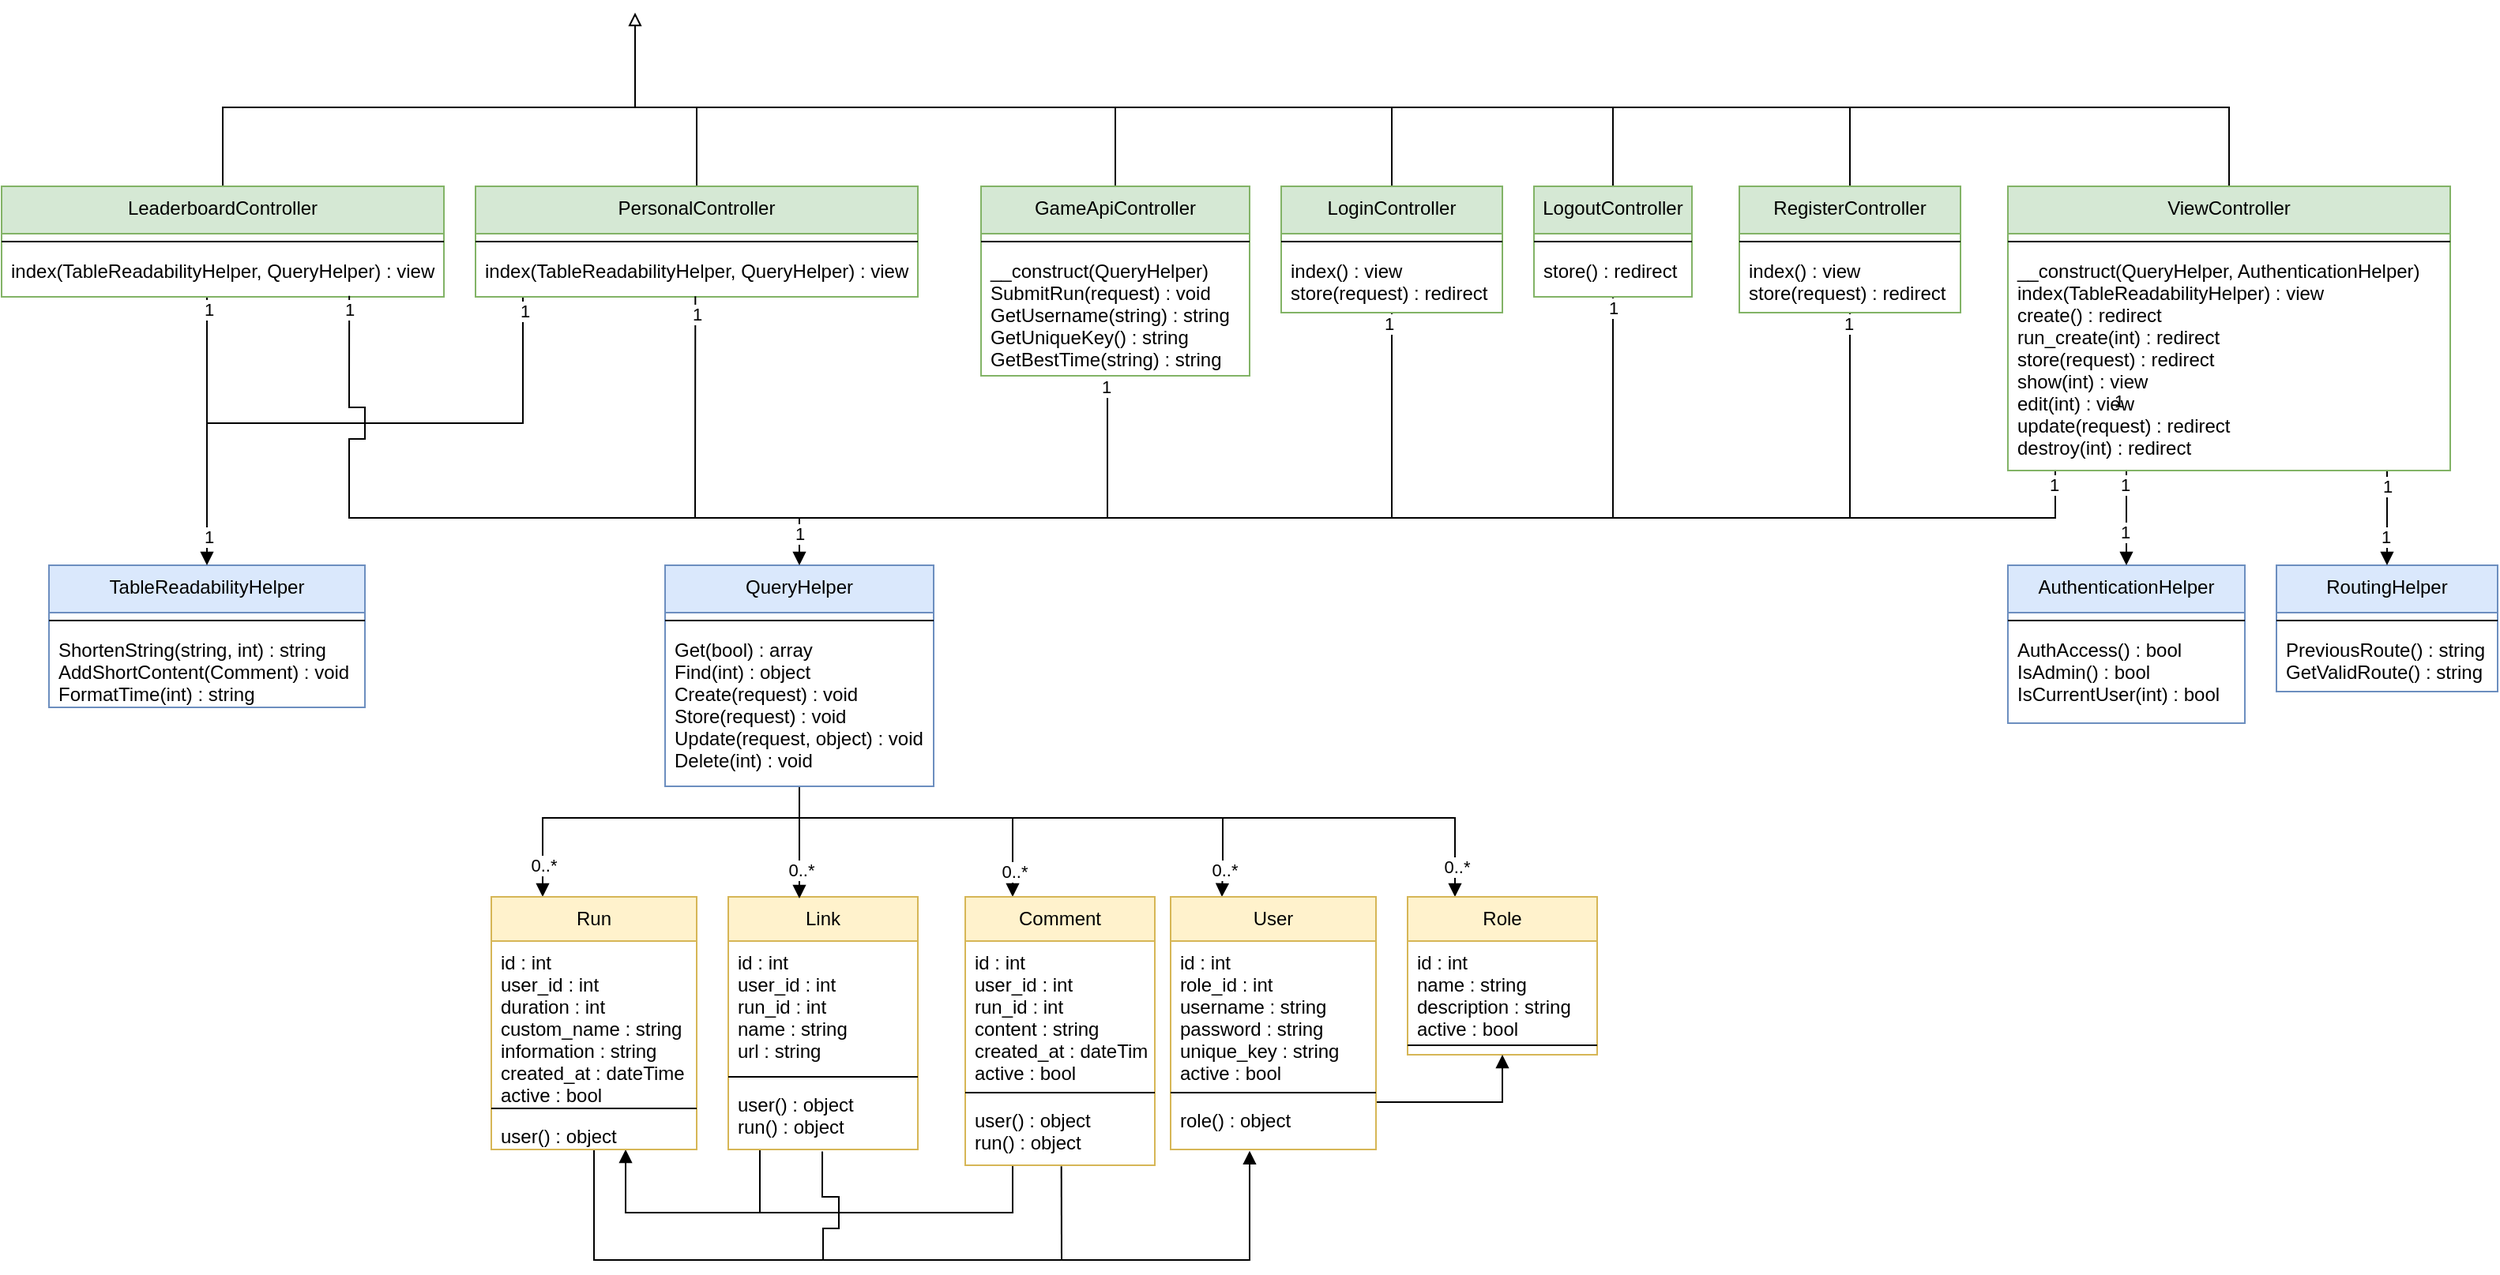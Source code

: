 <mxfile version="14.7.3" type="device"><diagram id="C5RBs43oDa-KdzZeNtuy" name="Page-1"><mxGraphModel dx="358" dy="-534" grid="1" gridSize="10" guides="1" tooltips="1" connect="1" arrows="1" fold="1" page="1" pageScale="1" pageWidth="827" pageHeight="1169" math="0" shadow="0"><root><mxCell id="WIyWlLk6GJQsqaUBKTNV-0"/><mxCell id="WIyWlLk6GJQsqaUBKTNV-1" parent="WIyWlLk6GJQsqaUBKTNV-0"/><mxCell id="LEDndEWcVTwuzJHHgUc7-49" style="edgeStyle=orthogonalEdgeStyle;rounded=0;orthogonalLoop=1;jettySize=auto;html=1;endArrow=block;endFill=0;exitX=0.5;exitY=0;exitDx=0;exitDy=0;" parent="WIyWlLk6GJQsqaUBKTNV-1" source="LEDndEWcVTwuzJHHgUc7-0" edge="1"><mxGeometry relative="1" as="geometry"><mxPoint x="1241" y="2060" as="targetPoint"/><Array as="points"><mxPoint x="980" y="2120"/><mxPoint x="1241" y="2120"/></Array></mxGeometry></mxCell><mxCell id="LEDndEWcVTwuzJHHgUc7-67" style="edgeStyle=orthogonalEdgeStyle;rounded=0;orthogonalLoop=1;jettySize=auto;html=1;endArrow=none;endFill=0;" parent="WIyWlLk6GJQsqaUBKTNV-1" source="LEDndEWcVTwuzJHHgUc7-0" edge="1"><mxGeometry relative="1" as="geometry"><mxPoint x="970" y="2320" as="targetPoint"/><Array as="points"><mxPoint x="970" y="2260"/><mxPoint x="970" y="2260"/></Array></mxGeometry></mxCell><mxCell id="LEDndEWcVTwuzJHHgUc7-69" value="1" style="edgeLabel;html=1;align=center;verticalAlign=middle;resizable=0;points=[];" parent="LEDndEWcVTwuzJHHgUc7-67" vertex="1" connectable="0"><mxGeometry x="-0.808" y="1" relative="1" as="geometry"><mxPoint as="offset"/></mxGeometry></mxCell><mxCell id="LEDndEWcVTwuzJHHgUc7-0" value="LeaderboardController" style="swimlane;fontStyle=0;align=center;verticalAlign=top;childLayout=stackLayout;horizontal=1;startSize=30;horizontalStack=0;resizeParent=1;resizeLast=0;collapsible=1;marginBottom=0;rounded=0;shadow=0;strokeWidth=1;fillColor=#d5e8d4;strokeColor=#82b366;" parent="WIyWlLk6GJQsqaUBKTNV-1" vertex="1"><mxGeometry x="840" y="2170" width="280" height="70" as="geometry"><mxRectangle x="550" y="140" width="160" height="26" as="alternateBounds"/></mxGeometry></mxCell><mxCell id="LEDndEWcVTwuzJHHgUc7-2" value="" style="line;html=1;strokeWidth=1;align=left;verticalAlign=middle;spacingTop=-1;spacingLeft=3;spacingRight=3;rotatable=0;labelPosition=right;points=[];portConstraint=eastwest;" parent="LEDndEWcVTwuzJHHgUc7-0" vertex="1"><mxGeometry y="30" width="280" height="10" as="geometry"/></mxCell><mxCell id="LEDndEWcVTwuzJHHgUc7-3" value="index(TableReadabilityHelper, QueryHelper) : view&#10;" style="text;align=left;verticalAlign=top;spacingLeft=4;spacingRight=4;overflow=hidden;rotatable=0;points=[[0,0.5],[1,0.5]];portConstraint=eastwest;" parent="LEDndEWcVTwuzJHHgUc7-0" vertex="1"><mxGeometry y="40" width="280" height="30" as="geometry"/></mxCell><mxCell id="LEDndEWcVTwuzJHHgUc7-11" value="TableReadabilityHelper" style="swimlane;fontStyle=0;align=center;verticalAlign=top;childLayout=stackLayout;horizontal=1;startSize=30;horizontalStack=0;resizeParent=1;resizeLast=0;collapsible=1;marginBottom=0;rounded=0;shadow=0;strokeWidth=1;fillColor=#dae8fc;strokeColor=#6c8ebf;" parent="WIyWlLk6GJQsqaUBKTNV-1" vertex="1"><mxGeometry x="870" y="2410" width="200" height="90" as="geometry"><mxRectangle x="550" y="140" width="160" height="26" as="alternateBounds"/></mxGeometry></mxCell><mxCell id="LEDndEWcVTwuzJHHgUc7-13" value="" style="line;html=1;strokeWidth=1;align=left;verticalAlign=middle;spacingTop=-1;spacingLeft=3;spacingRight=3;rotatable=0;labelPosition=right;points=[];portConstraint=eastwest;" parent="LEDndEWcVTwuzJHHgUc7-11" vertex="1"><mxGeometry y="30" width="200" height="10" as="geometry"/></mxCell><mxCell id="LEDndEWcVTwuzJHHgUc7-14" value="ShortenString(string, int) : string&#10;AddShortContent(Comment) : void&#10;FormatTime(int) : string" style="text;align=left;verticalAlign=top;spacingLeft=4;spacingRight=4;overflow=hidden;rotatable=0;points=[[0,0.5],[1,0.5]];portConstraint=eastwest;" parent="LEDndEWcVTwuzJHHgUc7-11" vertex="1"><mxGeometry y="40" width="200" height="50" as="geometry"/></mxCell><mxCell id="LEDndEWcVTwuzJHHgUc7-15" value="RoutingHelper" style="swimlane;fontStyle=0;align=center;verticalAlign=top;childLayout=stackLayout;horizontal=1;startSize=30;horizontalStack=0;resizeParent=1;resizeLast=0;collapsible=1;marginBottom=0;rounded=0;shadow=0;strokeWidth=1;fillColor=#dae8fc;strokeColor=#6c8ebf;" parent="WIyWlLk6GJQsqaUBKTNV-1" vertex="1"><mxGeometry x="2280" y="2410" width="140" height="80" as="geometry"><mxRectangle x="550" y="140" width="160" height="26" as="alternateBounds"/></mxGeometry></mxCell><mxCell id="LEDndEWcVTwuzJHHgUc7-16" value="" style="line;html=1;strokeWidth=1;align=left;verticalAlign=middle;spacingTop=-1;spacingLeft=3;spacingRight=3;rotatable=0;labelPosition=right;points=[];portConstraint=eastwest;" parent="LEDndEWcVTwuzJHHgUc7-15" vertex="1"><mxGeometry y="30" width="140" height="10" as="geometry"/></mxCell><mxCell id="LEDndEWcVTwuzJHHgUc7-17" value="PreviousRoute() : string&#10;GetValidRoute() : string" style="text;align=left;verticalAlign=top;spacingLeft=4;spacingRight=4;overflow=hidden;rotatable=0;points=[[0,0.5],[1,0.5]];portConstraint=eastwest;" parent="LEDndEWcVTwuzJHHgUc7-15" vertex="1"><mxGeometry y="40" width="140" height="40" as="geometry"/></mxCell><mxCell id="LEDndEWcVTwuzJHHgUc7-121" style="edgeStyle=orthogonalEdgeStyle;rounded=0;orthogonalLoop=1;jettySize=auto;html=1;entryX=0.25;entryY=0;entryDx=0;entryDy=0;startArrow=none;startFill=0;endArrow=block;endFill=1;" parent="WIyWlLk6GJQsqaUBKTNV-1" source="LEDndEWcVTwuzJHHgUc7-19" target="LEDndEWcVTwuzJHHgUc7-101" edge="1"><mxGeometry relative="1" as="geometry"><Array as="points"><mxPoint x="1345" y="2570"/><mxPoint x="1182" y="2570"/></Array></mxGeometry></mxCell><mxCell id="LEDndEWcVTwuzJHHgUc7-129" value="0..*" style="edgeLabel;html=1;align=center;verticalAlign=middle;resizable=0;points=[];" parent="LEDndEWcVTwuzJHHgUc7-121" vertex="1" connectable="0"><mxGeometry x="0.881" relative="1" as="geometry"><mxPoint y="-6" as="offset"/></mxGeometry></mxCell><mxCell id="LEDndEWcVTwuzJHHgUc7-124" style="edgeStyle=orthogonalEdgeStyle;rounded=0;orthogonalLoop=1;jettySize=auto;html=1;startArrow=none;startFill=0;endArrow=block;endFill=1;entryX=0.25;entryY=0;entryDx=0;entryDy=0;" parent="WIyWlLk6GJQsqaUBKTNV-1" source="LEDndEWcVTwuzJHHgUc7-19" target="LEDndEWcVTwuzJHHgUc7-87" edge="1"><mxGeometry relative="1" as="geometry"><mxPoint x="1470" y="2600" as="targetPoint"/><Array as="points"><mxPoint x="1345" y="2570"/><mxPoint x="1480" y="2570"/></Array></mxGeometry></mxCell><mxCell id="LEDndEWcVTwuzJHHgUc7-131" value="0..*" style="edgeLabel;html=1;align=center;verticalAlign=middle;resizable=0;points=[];" parent="LEDndEWcVTwuzJHHgUc7-124" vertex="1" connectable="0"><mxGeometry x="0.845" y="1" relative="1" as="geometry"><mxPoint as="offset"/></mxGeometry></mxCell><mxCell id="LEDndEWcVTwuzJHHgUc7-125" style="edgeStyle=orthogonalEdgeStyle;rounded=0;orthogonalLoop=1;jettySize=auto;html=1;startArrow=none;startFill=0;endArrow=block;endFill=1;entryX=0.25;entryY=0;entryDx=0;entryDy=0;" parent="WIyWlLk6GJQsqaUBKTNV-1" source="LEDndEWcVTwuzJHHgUc7-19" target="LEDndEWcVTwuzJHHgUc7-105" edge="1"><mxGeometry relative="1" as="geometry"><mxPoint x="1610" y="2610" as="targetPoint"/><Array as="points"><mxPoint x="1345" y="2570"/><mxPoint x="1613" y="2570"/><mxPoint x="1613" y="2600"/></Array></mxGeometry></mxCell><mxCell id="LEDndEWcVTwuzJHHgUc7-132" value="0..*" style="edgeLabel;html=1;align=center;verticalAlign=middle;resizable=0;points=[];" parent="LEDndEWcVTwuzJHHgUc7-125" vertex="1" connectable="0"><mxGeometry x="0.896" y="1" relative="1" as="geometry"><mxPoint as="offset"/></mxGeometry></mxCell><mxCell id="LEDndEWcVTwuzJHHgUc7-126" style="edgeStyle=orthogonalEdgeStyle;rounded=0;orthogonalLoop=1;jettySize=auto;html=1;entryX=0.25;entryY=0;entryDx=0;entryDy=0;startArrow=none;startFill=0;endArrow=block;endFill=1;" parent="WIyWlLk6GJQsqaUBKTNV-1" target="LEDndEWcVTwuzJHHgUc7-97" edge="1"><mxGeometry relative="1" as="geometry"><mxPoint x="1610" y="2570" as="sourcePoint"/><Array as="points"><mxPoint x="1760" y="2570"/></Array></mxGeometry></mxCell><mxCell id="LEDndEWcVTwuzJHHgUc7-133" value="0..*" style="edgeLabel;html=1;align=center;verticalAlign=middle;resizable=0;points=[];" parent="LEDndEWcVTwuzJHHgUc7-126" vertex="1" connectable="0"><mxGeometry x="0.935" y="1" relative="1" as="geometry"><mxPoint y="-13" as="offset"/></mxGeometry></mxCell><mxCell id="LEDndEWcVTwuzJHHgUc7-19" value="QueryHelper" style="swimlane;fontStyle=0;align=center;verticalAlign=top;childLayout=stackLayout;horizontal=1;startSize=30;horizontalStack=0;resizeParent=1;resizeLast=0;collapsible=1;marginBottom=0;rounded=0;shadow=0;strokeWidth=1;fillColor=#dae8fc;strokeColor=#6c8ebf;" parent="WIyWlLk6GJQsqaUBKTNV-1" vertex="1"><mxGeometry x="1260" y="2410" width="170" height="140" as="geometry"><mxRectangle x="550" y="140" width="160" height="26" as="alternateBounds"/></mxGeometry></mxCell><mxCell id="LEDndEWcVTwuzJHHgUc7-20" value="" style="line;html=1;strokeWidth=1;align=left;verticalAlign=middle;spacingTop=-1;spacingLeft=3;spacingRight=3;rotatable=0;labelPosition=right;points=[];portConstraint=eastwest;" parent="LEDndEWcVTwuzJHHgUc7-19" vertex="1"><mxGeometry y="30" width="170" height="10" as="geometry"/></mxCell><mxCell id="LEDndEWcVTwuzJHHgUc7-21" value="Get(bool) : array&#10;Find(int) : object&#10;Create(request) : void&#10;Store(request) : void&#10;Update(request, object) : void&#10;Delete(int) : void" style="text;align=left;verticalAlign=top;spacingLeft=4;spacingRight=4;overflow=hidden;rotatable=0;points=[[0,0.5],[1,0.5]];portConstraint=eastwest;" parent="LEDndEWcVTwuzJHHgUc7-19" vertex="1"><mxGeometry y="40" width="170" height="100" as="geometry"/></mxCell><mxCell id="LEDndEWcVTwuzJHHgUc7-22" value="AuthenticationHelper" style="swimlane;fontStyle=0;align=center;verticalAlign=top;childLayout=stackLayout;horizontal=1;startSize=30;horizontalStack=0;resizeParent=1;resizeLast=0;collapsible=1;marginBottom=0;rounded=0;shadow=0;strokeWidth=1;fillColor=#dae8fc;strokeColor=#6c8ebf;" parent="WIyWlLk6GJQsqaUBKTNV-1" vertex="1"><mxGeometry x="2110" y="2410" width="150" height="100" as="geometry"><mxRectangle x="550" y="140" width="160" height="26" as="alternateBounds"/></mxGeometry></mxCell><mxCell id="LEDndEWcVTwuzJHHgUc7-23" value="" style="line;html=1;strokeWidth=1;align=left;verticalAlign=middle;spacingTop=-1;spacingLeft=3;spacingRight=3;rotatable=0;labelPosition=right;points=[];portConstraint=eastwest;" parent="LEDndEWcVTwuzJHHgUc7-22" vertex="1"><mxGeometry y="30" width="150" height="10" as="geometry"/></mxCell><mxCell id="LEDndEWcVTwuzJHHgUc7-24" value="AuthAccess() : bool&#10;IsAdmin() : bool&#10;IsCurrentUser(int) : bool" style="text;align=left;verticalAlign=top;spacingLeft=4;spacingRight=4;overflow=hidden;rotatable=0;points=[[0,0.5],[1,0.5]];portConstraint=eastwest;" parent="LEDndEWcVTwuzJHHgUc7-22" vertex="1"><mxGeometry y="40" width="150" height="50" as="geometry"/></mxCell><mxCell id="LEDndEWcVTwuzJHHgUc7-52" style="edgeStyle=orthogonalEdgeStyle;rounded=0;orthogonalLoop=1;jettySize=auto;html=1;entryX=0.5;entryY=0;entryDx=0;entryDy=0;endArrow=block;endFill=1;" parent="WIyWlLk6GJQsqaUBKTNV-1" source="LEDndEWcVTwuzJHHgUc7-25" target="LEDndEWcVTwuzJHHgUc7-22" edge="1"><mxGeometry relative="1" as="geometry"><Array as="points"><mxPoint x="2185" y="2360"/><mxPoint x="2185" y="2360"/></Array></mxGeometry></mxCell><mxCell id="LEDndEWcVTwuzJHHgUc7-53" value="1" style="edgeLabel;html=1;align=center;verticalAlign=middle;resizable=0;points=[];" parent="LEDndEWcVTwuzJHHgUc7-52" vertex="1" connectable="0"><mxGeometry x="-0.711" y="-1" relative="1" as="geometry"><mxPoint as="offset"/></mxGeometry></mxCell><mxCell id="LEDndEWcVTwuzJHHgUc7-54" value="1" style="edgeLabel;html=1;align=center;verticalAlign=middle;resizable=0;points=[];" parent="LEDndEWcVTwuzJHHgUc7-52" vertex="1" connectable="0"><mxGeometry x="0.307" y="-1" relative="1" as="geometry"><mxPoint as="offset"/></mxGeometry></mxCell><mxCell id="LEDndEWcVTwuzJHHgUc7-55" style="edgeStyle=orthogonalEdgeStyle;rounded=0;orthogonalLoop=1;jettySize=auto;html=1;entryX=0.5;entryY=0;entryDx=0;entryDy=0;endArrow=block;endFill=1;" parent="WIyWlLk6GJQsqaUBKTNV-1" target="LEDndEWcVTwuzJHHgUc7-19" edge="1"><mxGeometry relative="1" as="geometry"><mxPoint x="1540" y="2292" as="sourcePoint"/><Array as="points"><mxPoint x="1540" y="2380"/><mxPoint x="1345" y="2380"/></Array></mxGeometry></mxCell><mxCell id="LEDndEWcVTwuzJHHgUc7-58" value="1" style="edgeLabel;html=1;align=center;verticalAlign=middle;resizable=0;points=[];" parent="LEDndEWcVTwuzJHHgUc7-55" vertex="1" connectable="0"><mxGeometry x="-0.912" relative="1" as="geometry"><mxPoint x="640" as="offset"/></mxGeometry></mxCell><mxCell id="LEDndEWcVTwuzJHHgUc7-59" value="1" style="edgeLabel;html=1;align=center;verticalAlign=middle;resizable=0;points=[];" parent="LEDndEWcVTwuzJHHgUc7-55" vertex="1" connectable="0"><mxGeometry x="0.822" relative="1" as="geometry"><mxPoint y="8" as="offset"/></mxGeometry></mxCell><mxCell id="LEDndEWcVTwuzJHHgUc7-77" value="1" style="edgeLabel;html=1;align=center;verticalAlign=middle;resizable=0;points=[];" parent="LEDndEWcVTwuzJHHgUc7-55" vertex="1" connectable="0"><mxGeometry x="-0.967" y="-1" relative="1" as="geometry"><mxPoint as="offset"/></mxGeometry></mxCell><mxCell id="LEDndEWcVTwuzJHHgUc7-62" style="edgeStyle=orthogonalEdgeStyle;rounded=0;orthogonalLoop=1;jettySize=auto;html=1;entryX=0.5;entryY=0;entryDx=0;entryDy=0;endArrow=block;endFill=1;" parent="WIyWlLk6GJQsqaUBKTNV-1" source="LEDndEWcVTwuzJHHgUc7-25" target="LEDndEWcVTwuzJHHgUc7-15" edge="1"><mxGeometry relative="1" as="geometry"><Array as="points"><mxPoint x="2350" y="2370"/><mxPoint x="2350" y="2370"/></Array></mxGeometry></mxCell><mxCell id="LEDndEWcVTwuzJHHgUc7-63" value="1" style="edgeLabel;html=1;align=center;verticalAlign=middle;resizable=0;points=[];" parent="LEDndEWcVTwuzJHHgUc7-62" vertex="1" connectable="0"><mxGeometry x="-0.8" y="1" relative="1" as="geometry"><mxPoint x="-1" y="4" as="offset"/></mxGeometry></mxCell><mxCell id="LEDndEWcVTwuzJHHgUc7-64" value="1" style="edgeLabel;html=1;align=center;verticalAlign=middle;resizable=0;points=[];" parent="LEDndEWcVTwuzJHHgUc7-62" vertex="1" connectable="0"><mxGeometry x="0.378" y="-1" relative="1" as="geometry"><mxPoint as="offset"/></mxGeometry></mxCell><mxCell id="LEDndEWcVTwuzJHHgUc7-72" style="edgeStyle=orthogonalEdgeStyle;rounded=0;orthogonalLoop=1;jettySize=auto;html=1;endArrow=none;endFill=0;exitX=0.5;exitY=0;exitDx=0;exitDy=0;" parent="WIyWlLk6GJQsqaUBKTNV-1" source="LEDndEWcVTwuzJHHgUc7-31" edge="1"><mxGeometry relative="1" as="geometry"><mxPoint x="1280" y="2140" as="targetPoint"/><mxPoint x="1590" y="2160" as="sourcePoint"/><Array as="points"><mxPoint x="1545" y="2120"/><mxPoint x="1280" y="2120"/></Array></mxGeometry></mxCell><mxCell id="LEDndEWcVTwuzJHHgUc7-78" style="edgeStyle=orthogonalEdgeStyle;rounded=0;orthogonalLoop=1;jettySize=auto;html=1;endArrow=none;endFill=0;" parent="WIyWlLk6GJQsqaUBKTNV-1" source="LEDndEWcVTwuzJHHgUc7-25" edge="1"><mxGeometry relative="1" as="geometry"><mxPoint x="2010" y="2120" as="targetPoint"/><Array as="points"><mxPoint x="2250" y="2120"/></Array></mxGeometry></mxCell><mxCell id="LEDndEWcVTwuzJHHgUc7-82" style="edgeStyle=orthogonalEdgeStyle;rounded=0;orthogonalLoop=1;jettySize=auto;html=1;endArrow=none;endFill=0;" parent="WIyWlLk6GJQsqaUBKTNV-1" source="LEDndEWcVTwuzJHHgUc7-25" edge="1"><mxGeometry relative="1" as="geometry"><mxPoint x="2010" y="2380" as="targetPoint"/><Array as="points"><mxPoint x="2140" y="2380"/></Array></mxGeometry></mxCell><mxCell id="LEDndEWcVTwuzJHHgUc7-83" value="1" style="edgeLabel;html=1;align=center;verticalAlign=middle;resizable=0;points=[];" parent="LEDndEWcVTwuzJHHgUc7-82" vertex="1" connectable="0"><mxGeometry x="-0.89" y="-1" relative="1" as="geometry"><mxPoint as="offset"/></mxGeometry></mxCell><mxCell id="LEDndEWcVTwuzJHHgUc7-25" value="ViewController" style="swimlane;fontStyle=0;align=center;verticalAlign=top;childLayout=stackLayout;horizontal=1;startSize=30;horizontalStack=0;resizeParent=1;resizeLast=0;collapsible=1;marginBottom=0;rounded=0;shadow=0;strokeWidth=1;fillColor=#d5e8d4;strokeColor=#82b366;" parent="WIyWlLk6GJQsqaUBKTNV-1" vertex="1"><mxGeometry x="2110" y="2170" width="280" height="180" as="geometry"><mxRectangle x="550" y="140" width="160" height="26" as="alternateBounds"/></mxGeometry></mxCell><mxCell id="LEDndEWcVTwuzJHHgUc7-26" value="" style="line;html=1;strokeWidth=1;align=left;verticalAlign=middle;spacingTop=-1;spacingLeft=3;spacingRight=3;rotatable=0;labelPosition=right;points=[];portConstraint=eastwest;" parent="LEDndEWcVTwuzJHHgUc7-25" vertex="1"><mxGeometry y="30" width="280" height="10" as="geometry"/></mxCell><mxCell id="LEDndEWcVTwuzJHHgUc7-27" value="__construct(QueryHelper, AuthenticationHelper)&#10;index(TableReadabilityHelper) : view&#10;create() : redirect&#10;run_create(int) : redirect&#10;store(request) : redirect&#10;show(int) : view&#10;edit(int) : view&#10;update(request) : redirect&#10;destroy(int) : redirect" style="text;align=left;verticalAlign=top;spacingLeft=4;spacingRight=4;overflow=hidden;rotatable=0;points=[[0,0.5],[1,0.5]];portConstraint=eastwest;" parent="LEDndEWcVTwuzJHHgUc7-25" vertex="1"><mxGeometry y="40" width="280" height="140" as="geometry"/></mxCell><mxCell id="LEDndEWcVTwuzJHHgUc7-31" value="GameApiController" style="swimlane;fontStyle=0;align=center;verticalAlign=top;childLayout=stackLayout;horizontal=1;startSize=30;horizontalStack=0;resizeParent=1;resizeLast=0;collapsible=1;marginBottom=0;rounded=0;shadow=0;strokeWidth=1;fillColor=#d5e8d4;strokeColor=#82b366;" parent="WIyWlLk6GJQsqaUBKTNV-1" vertex="1"><mxGeometry x="1460" y="2170" width="170" height="120" as="geometry"><mxRectangle x="550" y="140" width="160" height="26" as="alternateBounds"/></mxGeometry></mxCell><mxCell id="LEDndEWcVTwuzJHHgUc7-32" value="" style="line;html=1;strokeWidth=1;align=left;verticalAlign=middle;spacingTop=-1;spacingLeft=3;spacingRight=3;rotatable=0;labelPosition=right;points=[];portConstraint=eastwest;" parent="LEDndEWcVTwuzJHHgUc7-31" vertex="1"><mxGeometry y="30" width="170" height="10" as="geometry"/></mxCell><mxCell id="LEDndEWcVTwuzJHHgUc7-33" value="__construct(QueryHelper)&#10;SubmitRun(request) : void&#10;GetUsername(string) : string&#10;GetUniqueKey() : string&#10;GetBestTime(string) : string" style="text;align=left;verticalAlign=top;spacingLeft=4;spacingRight=4;overflow=hidden;rotatable=0;points=[[0,0.5],[1,0.5]];portConstraint=eastwest;" parent="LEDndEWcVTwuzJHHgUc7-31" vertex="1"><mxGeometry y="40" width="170" height="80" as="geometry"/></mxCell><mxCell id="LEDndEWcVTwuzJHHgUc7-65" style="edgeStyle=orthogonalEdgeStyle;rounded=0;orthogonalLoop=1;jettySize=auto;html=1;entryX=0.5;entryY=0;entryDx=0;entryDy=0;endArrow=block;endFill=1;" parent="WIyWlLk6GJQsqaUBKTNV-1" source="LEDndEWcVTwuzJHHgUc7-34" target="LEDndEWcVTwuzJHHgUc7-11" edge="1"><mxGeometry relative="1" as="geometry"><Array as="points"><mxPoint x="1170" y="2320"/><mxPoint x="970" y="2320"/></Array></mxGeometry></mxCell><mxCell id="LEDndEWcVTwuzJHHgUc7-68" value="1" style="edgeLabel;html=1;align=center;verticalAlign=middle;resizable=0;points=[];" parent="LEDndEWcVTwuzJHHgUc7-65" vertex="1" connectable="0"><mxGeometry x="0.903" y="1" relative="1" as="geometry"><mxPoint as="offset"/></mxGeometry></mxCell><mxCell id="LEDndEWcVTwuzJHHgUc7-70" value="1" style="edgeLabel;html=1;align=center;verticalAlign=middle;resizable=0;points=[];" parent="LEDndEWcVTwuzJHHgUc7-65" vertex="1" connectable="0"><mxGeometry x="-0.955" y="1" relative="1" as="geometry"><mxPoint as="offset"/></mxGeometry></mxCell><mxCell id="LEDndEWcVTwuzJHHgUc7-71" style="edgeStyle=orthogonalEdgeStyle;rounded=0;orthogonalLoop=1;jettySize=auto;html=1;endArrow=none;endFill=0;" parent="WIyWlLk6GJQsqaUBKTNV-1" source="LEDndEWcVTwuzJHHgUc7-34" edge="1"><mxGeometry relative="1" as="geometry"><mxPoint x="1240" y="2120" as="targetPoint"/><Array as="points"><mxPoint x="1280" y="2120"/></Array></mxGeometry></mxCell><mxCell id="LEDndEWcVTwuzJHHgUc7-34" value="PersonalController" style="swimlane;fontStyle=0;align=center;verticalAlign=top;childLayout=stackLayout;horizontal=1;startSize=30;horizontalStack=0;resizeParent=1;resizeLast=0;collapsible=1;marginBottom=0;rounded=0;shadow=0;strokeWidth=1;fillColor=#d5e8d4;strokeColor=#82b366;" parent="WIyWlLk6GJQsqaUBKTNV-1" vertex="1"><mxGeometry x="1140" y="2170" width="280" height="70" as="geometry"><mxRectangle x="550" y="140" width="160" height="26" as="alternateBounds"/></mxGeometry></mxCell><mxCell id="LEDndEWcVTwuzJHHgUc7-35" value="" style="line;html=1;strokeWidth=1;align=left;verticalAlign=middle;spacingTop=-1;spacingLeft=3;spacingRight=3;rotatable=0;labelPosition=right;points=[];portConstraint=eastwest;" parent="LEDndEWcVTwuzJHHgUc7-34" vertex="1"><mxGeometry y="30" width="280" height="10" as="geometry"/></mxCell><mxCell id="LEDndEWcVTwuzJHHgUc7-36" value="index(TableReadabilityHelper, QueryHelper) : view&#10;" style="text;align=left;verticalAlign=top;spacingLeft=4;spacingRight=4;overflow=hidden;rotatable=0;points=[[0,0.5],[1,0.5]];portConstraint=eastwest;" parent="LEDndEWcVTwuzJHHgUc7-34" vertex="1"><mxGeometry y="40" width="280" height="30" as="geometry"/></mxCell><mxCell id="LEDndEWcVTwuzJHHgUc7-74" style="edgeStyle=orthogonalEdgeStyle;rounded=0;orthogonalLoop=1;jettySize=auto;html=1;endArrow=none;endFill=0;" parent="WIyWlLk6GJQsqaUBKTNV-1" source="LEDndEWcVTwuzJHHgUc7-40" edge="1"><mxGeometry relative="1" as="geometry"><mxPoint x="1540" y="2120" as="targetPoint"/><Array as="points"><mxPoint x="1720" y="2120"/></Array></mxGeometry></mxCell><mxCell id="LEDndEWcVTwuzJHHgUc7-79" style="edgeStyle=orthogonalEdgeStyle;rounded=0;orthogonalLoop=1;jettySize=auto;html=1;endArrow=none;endFill=0;" parent="WIyWlLk6GJQsqaUBKTNV-1" source="LEDndEWcVTwuzJHHgUc7-40" edge="1"><mxGeometry relative="1" as="geometry"><mxPoint x="1540" y="2380" as="targetPoint"/><Array as="points"><mxPoint x="1720" y="2380"/></Array></mxGeometry></mxCell><mxCell id="LEDndEWcVTwuzJHHgUc7-86" value="1" style="edgeLabel;html=1;align=center;verticalAlign=middle;resizable=0;points=[];" parent="LEDndEWcVTwuzJHHgUc7-79" vertex="1" connectable="0"><mxGeometry x="-0.956" y="-2" relative="1" as="geometry"><mxPoint as="offset"/></mxGeometry></mxCell><mxCell id="LEDndEWcVTwuzJHHgUc7-40" value="LoginController" style="swimlane;fontStyle=0;align=center;verticalAlign=top;childLayout=stackLayout;horizontal=1;startSize=30;horizontalStack=0;resizeParent=1;resizeLast=0;collapsible=1;marginBottom=0;rounded=0;shadow=0;strokeWidth=1;fillColor=#d5e8d4;strokeColor=#82b366;" parent="WIyWlLk6GJQsqaUBKTNV-1" vertex="1"><mxGeometry x="1650" y="2170" width="140" height="80" as="geometry"><mxRectangle x="550" y="140" width="160" height="26" as="alternateBounds"/></mxGeometry></mxCell><mxCell id="LEDndEWcVTwuzJHHgUc7-41" value="" style="line;html=1;strokeWidth=1;align=left;verticalAlign=middle;spacingTop=-1;spacingLeft=3;spacingRight=3;rotatable=0;labelPosition=right;points=[];portConstraint=eastwest;" parent="LEDndEWcVTwuzJHHgUc7-40" vertex="1"><mxGeometry y="30" width="140" height="10" as="geometry"/></mxCell><mxCell id="LEDndEWcVTwuzJHHgUc7-42" value="index() : view&#10;store(request) : redirect&#10;" style="text;align=left;verticalAlign=top;spacingLeft=4;spacingRight=4;overflow=hidden;rotatable=0;points=[[0,0.5],[1,0.5]];portConstraint=eastwest;" parent="LEDndEWcVTwuzJHHgUc7-40" vertex="1"><mxGeometry y="40" width="140" height="40" as="geometry"/></mxCell><mxCell id="LEDndEWcVTwuzJHHgUc7-75" style="edgeStyle=orthogonalEdgeStyle;rounded=0;orthogonalLoop=1;jettySize=auto;html=1;endArrow=none;endFill=0;" parent="WIyWlLk6GJQsqaUBKTNV-1" source="LEDndEWcVTwuzJHHgUc7-43" edge="1"><mxGeometry relative="1" as="geometry"><mxPoint x="1710" y="2120" as="targetPoint"/><Array as="points"><mxPoint x="1860" y="2120"/></Array></mxGeometry></mxCell><mxCell id="LEDndEWcVTwuzJHHgUc7-80" style="edgeStyle=orthogonalEdgeStyle;rounded=0;orthogonalLoop=1;jettySize=auto;html=1;endArrow=none;endFill=0;" parent="WIyWlLk6GJQsqaUBKTNV-1" source="LEDndEWcVTwuzJHHgUc7-43" edge="1"><mxGeometry relative="1" as="geometry"><mxPoint x="1720" y="2380" as="targetPoint"/><Array as="points"><mxPoint x="1860" y="2380"/></Array></mxGeometry></mxCell><mxCell id="LEDndEWcVTwuzJHHgUc7-85" value="1" style="edgeLabel;html=1;align=center;verticalAlign=middle;resizable=0;points=[];" parent="LEDndEWcVTwuzJHHgUc7-80" vertex="1" connectable="0"><mxGeometry x="-0.954" relative="1" as="geometry"><mxPoint as="offset"/></mxGeometry></mxCell><mxCell id="LEDndEWcVTwuzJHHgUc7-43" value="LogoutController" style="swimlane;fontStyle=0;align=center;verticalAlign=top;childLayout=stackLayout;horizontal=1;startSize=30;horizontalStack=0;resizeParent=1;resizeLast=0;collapsible=1;marginBottom=0;rounded=0;shadow=0;strokeWidth=1;fillColor=#d5e8d4;strokeColor=#82b366;" parent="WIyWlLk6GJQsqaUBKTNV-1" vertex="1"><mxGeometry x="1810" y="2170" width="100" height="70" as="geometry"><mxRectangle x="550" y="140" width="160" height="26" as="alternateBounds"/></mxGeometry></mxCell><mxCell id="LEDndEWcVTwuzJHHgUc7-44" value="" style="line;html=1;strokeWidth=1;align=left;verticalAlign=middle;spacingTop=-1;spacingLeft=3;spacingRight=3;rotatable=0;labelPosition=right;points=[];portConstraint=eastwest;" parent="LEDndEWcVTwuzJHHgUc7-43" vertex="1"><mxGeometry y="30" width="100" height="10" as="geometry"/></mxCell><mxCell id="LEDndEWcVTwuzJHHgUc7-45" value="store() : redirect" style="text;align=left;verticalAlign=top;spacingLeft=4;spacingRight=4;overflow=hidden;rotatable=0;points=[[0,0.5],[1,0.5]];portConstraint=eastwest;" parent="LEDndEWcVTwuzJHHgUc7-43" vertex="1"><mxGeometry y="40" width="100" height="30" as="geometry"/></mxCell><mxCell id="LEDndEWcVTwuzJHHgUc7-76" style="edgeStyle=orthogonalEdgeStyle;rounded=0;orthogonalLoop=1;jettySize=auto;html=1;endArrow=none;endFill=0;" parent="WIyWlLk6GJQsqaUBKTNV-1" source="LEDndEWcVTwuzJHHgUc7-46" edge="1"><mxGeometry relative="1" as="geometry"><mxPoint x="1860" y="2120" as="targetPoint"/><Array as="points"><mxPoint x="2010" y="2120"/></Array></mxGeometry></mxCell><mxCell id="LEDndEWcVTwuzJHHgUc7-81" style="edgeStyle=orthogonalEdgeStyle;rounded=0;orthogonalLoop=1;jettySize=auto;html=1;endArrow=none;endFill=0;" parent="WIyWlLk6GJQsqaUBKTNV-1" source="LEDndEWcVTwuzJHHgUc7-46" edge="1"><mxGeometry relative="1" as="geometry"><mxPoint x="1860" y="2380" as="targetPoint"/><Array as="points"><mxPoint x="2010" y="2380"/></Array></mxGeometry></mxCell><mxCell id="LEDndEWcVTwuzJHHgUc7-84" value="1" style="edgeLabel;html=1;align=center;verticalAlign=middle;resizable=0;points=[];" parent="LEDndEWcVTwuzJHHgUc7-81" vertex="1" connectable="0"><mxGeometry x="-0.954" y="-1" relative="1" as="geometry"><mxPoint as="offset"/></mxGeometry></mxCell><mxCell id="LEDndEWcVTwuzJHHgUc7-46" value="RegisterController" style="swimlane;fontStyle=0;align=center;verticalAlign=top;childLayout=stackLayout;horizontal=1;startSize=30;horizontalStack=0;resizeParent=1;resizeLast=0;collapsible=1;marginBottom=0;rounded=0;shadow=0;strokeWidth=1;fillColor=#d5e8d4;strokeColor=#82b366;" parent="WIyWlLk6GJQsqaUBKTNV-1" vertex="1"><mxGeometry x="1940" y="2170" width="140" height="80" as="geometry"><mxRectangle x="550" y="140" width="160" height="26" as="alternateBounds"/></mxGeometry></mxCell><mxCell id="LEDndEWcVTwuzJHHgUc7-47" value="" style="line;html=1;strokeWidth=1;align=left;verticalAlign=middle;spacingTop=-1;spacingLeft=3;spacingRight=3;rotatable=0;labelPosition=right;points=[];portConstraint=eastwest;" parent="LEDndEWcVTwuzJHHgUc7-46" vertex="1"><mxGeometry y="30" width="140" height="10" as="geometry"/></mxCell><mxCell id="LEDndEWcVTwuzJHHgUc7-48" value="index() : view&#10;store(request) : redirect&#10;" style="text;align=left;verticalAlign=top;spacingLeft=4;spacingRight=4;overflow=hidden;rotatable=0;points=[[0,0.5],[1,0.5]];portConstraint=eastwest;" parent="LEDndEWcVTwuzJHHgUc7-46" vertex="1"><mxGeometry y="40" width="140" height="40" as="geometry"/></mxCell><mxCell id="LEDndEWcVTwuzJHHgUc7-56" value="" style="endArrow=none;html=1;entryX=0.497;entryY=0.989;entryDx=0;entryDy=0;entryPerimeter=0;rounded=0;" parent="WIyWlLk6GJQsqaUBKTNV-1" target="LEDndEWcVTwuzJHHgUc7-36" edge="1"><mxGeometry width="50" height="50" relative="1" as="geometry"><mxPoint x="1350" y="2380" as="sourcePoint"/><mxPoint x="1400" y="2260" as="targetPoint"/><Array as="points"><mxPoint x="1279" y="2380"/></Array></mxGeometry></mxCell><mxCell id="LEDndEWcVTwuzJHHgUc7-60" value="1" style="edgeLabel;html=1;align=center;verticalAlign=middle;resizable=0;points=[];" parent="LEDndEWcVTwuzJHHgUc7-56" vertex="1" connectable="0"><mxGeometry x="0.947" relative="1" as="geometry"><mxPoint x="1" y="5" as="offset"/></mxGeometry></mxCell><mxCell id="LEDndEWcVTwuzJHHgUc7-57" value="" style="endArrow=none;html=1;exitX=0.786;exitY=0.981;exitDx=0;exitDy=0;exitPerimeter=0;rounded=0;" parent="WIyWlLk6GJQsqaUBKTNV-1" source="LEDndEWcVTwuzJHHgUc7-3" edge="1"><mxGeometry width="50" height="50" relative="1" as="geometry"><mxPoint x="1060" y="2390" as="sourcePoint"/><mxPoint x="1280" y="2380" as="targetPoint"/><Array as="points"><mxPoint x="1060" y="2310"/><mxPoint x="1070" y="2310"/><mxPoint x="1070" y="2330"/><mxPoint x="1060" y="2330"/><mxPoint x="1060" y="2380"/></Array></mxGeometry></mxCell><mxCell id="LEDndEWcVTwuzJHHgUc7-61" value="1" style="edgeLabel;html=1;align=center;verticalAlign=middle;resizable=0;points=[];" parent="LEDndEWcVTwuzJHHgUc7-57" vertex="1" connectable="0"><mxGeometry x="-0.957" relative="1" as="geometry"><mxPoint as="offset"/></mxGeometry></mxCell><mxCell id="LEDndEWcVTwuzJHHgUc7-113" style="edgeStyle=orthogonalEdgeStyle;rounded=0;orthogonalLoop=1;jettySize=auto;html=1;startArrow=none;startFill=0;endArrow=block;endFill=1;entryX=0.654;entryY=1;entryDx=0;entryDy=0;entryPerimeter=0;" parent="WIyWlLk6GJQsqaUBKTNV-1" source="LEDndEWcVTwuzJHHgUc7-87" target="LEDndEWcVTwuzJHHgUc7-104" edge="1"><mxGeometry relative="1" as="geometry"><mxPoint x="1235" y="2784" as="targetPoint"/><Array as="points"><mxPoint x="1480" y="2820"/><mxPoint x="1235" y="2820"/></Array></mxGeometry></mxCell><mxCell id="LEDndEWcVTwuzJHHgUc7-87" value="Comment" style="swimlane;fontStyle=0;align=center;verticalAlign=top;childLayout=stackLayout;horizontal=1;startSize=28;horizontalStack=0;resizeParent=1;resizeLast=0;collapsible=1;marginBottom=0;rounded=0;shadow=0;strokeWidth=1;fillColor=#fff2cc;strokeColor=#d6b656;" parent="WIyWlLk6GJQsqaUBKTNV-1" vertex="1"><mxGeometry x="1450" y="2620" width="120" height="170" as="geometry"><mxRectangle x="550" y="140" width="160" height="26" as="alternateBounds"/></mxGeometry></mxCell><mxCell id="LEDndEWcVTwuzJHHgUc7-88" value="id : int&#10;user_id : int&#10;run_id : int&#10;content : string&#10;created_at : dateTime&#10;active : bool" style="text;align=left;verticalAlign=top;spacingLeft=4;spacingRight=4;overflow=hidden;rotatable=0;points=[[0,0.5],[1,0.5]];portConstraint=eastwest;" parent="LEDndEWcVTwuzJHHgUc7-87" vertex="1"><mxGeometry y="28" width="120" height="92" as="geometry"/></mxCell><mxCell id="LEDndEWcVTwuzJHHgUc7-89" value="" style="line;html=1;strokeWidth=1;align=left;verticalAlign=middle;spacingTop=-1;spacingLeft=3;spacingRight=3;rotatable=0;labelPosition=right;points=[];portConstraint=eastwest;" parent="LEDndEWcVTwuzJHHgUc7-87" vertex="1"><mxGeometry y="120" width="120" height="8" as="geometry"/></mxCell><mxCell id="LEDndEWcVTwuzJHHgUc7-90" value="user() : object&#10;run() : object" style="text;align=left;verticalAlign=top;spacingLeft=4;spacingRight=4;overflow=hidden;rotatable=0;points=[[0,0.5],[1,0.5]];portConstraint=eastwest;" parent="LEDndEWcVTwuzJHHgUc7-87" vertex="1"><mxGeometry y="128" width="120" height="42" as="geometry"/></mxCell><mxCell id="LEDndEWcVTwuzJHHgUc7-112" style="edgeStyle=orthogonalEdgeStyle;rounded=0;orthogonalLoop=1;jettySize=auto;html=1;startArrow=none;startFill=0;endArrow=none;endFill=0;exitX=0.496;exitY=1.029;exitDx=0;exitDy=0;exitPerimeter=0;" parent="WIyWlLk6GJQsqaUBKTNV-1" source="LEDndEWcVTwuzJHHgUc7-96" edge="1"><mxGeometry relative="1" as="geometry"><mxPoint x="1360.0" y="2850" as="targetPoint"/><mxPoint x="1360" y="2800" as="sourcePoint"/><Array as="points"><mxPoint x="1360" y="2810"/><mxPoint x="1370" y="2810"/><mxPoint x="1370" y="2830"/><mxPoint x="1360" y="2830"/></Array></mxGeometry></mxCell><mxCell id="LEDndEWcVTwuzJHHgUc7-115" style="edgeStyle=orthogonalEdgeStyle;rounded=0;orthogonalLoop=1;jettySize=auto;html=1;startArrow=none;startFill=0;endArrow=none;endFill=0;" parent="WIyWlLk6GJQsqaUBKTNV-1" source="LEDndEWcVTwuzJHHgUc7-93" edge="1"><mxGeometry relative="1" as="geometry"><mxPoint x="1320" y="2820" as="targetPoint"/><Array as="points"><mxPoint x="1320" y="2790"/><mxPoint x="1320" y="2790"/></Array></mxGeometry></mxCell><mxCell id="LEDndEWcVTwuzJHHgUc7-93" value="Link" style="swimlane;fontStyle=0;align=center;verticalAlign=top;childLayout=stackLayout;horizontal=1;startSize=28;horizontalStack=0;resizeParent=1;resizeLast=0;collapsible=1;marginBottom=0;rounded=0;shadow=0;strokeWidth=1;fillColor=#fff2cc;strokeColor=#d6b656;" parent="WIyWlLk6GJQsqaUBKTNV-1" vertex="1"><mxGeometry x="1300" y="2620" width="120" height="160" as="geometry"><mxRectangle x="550" y="140" width="160" height="26" as="alternateBounds"/></mxGeometry></mxCell><mxCell id="LEDndEWcVTwuzJHHgUc7-94" value="id : int&#10;user_id : int&#10;run_id : int&#10;name : string&#10;url : string" style="text;align=left;verticalAlign=top;spacingLeft=4;spacingRight=4;overflow=hidden;rotatable=0;points=[[0,0.5],[1,0.5]];portConstraint=eastwest;" parent="LEDndEWcVTwuzJHHgUc7-93" vertex="1"><mxGeometry y="28" width="120" height="82" as="geometry"/></mxCell><mxCell id="LEDndEWcVTwuzJHHgUc7-95" value="" style="line;html=1;strokeWidth=1;align=left;verticalAlign=middle;spacingTop=-1;spacingLeft=3;spacingRight=3;rotatable=0;labelPosition=right;points=[];portConstraint=eastwest;" parent="LEDndEWcVTwuzJHHgUc7-93" vertex="1"><mxGeometry y="110" width="120" height="8" as="geometry"/></mxCell><mxCell id="LEDndEWcVTwuzJHHgUc7-96" value="user() : object&#10;run() : object" style="text;align=left;verticalAlign=top;spacingLeft=4;spacingRight=4;overflow=hidden;rotatable=0;points=[[0,0.5],[1,0.5]];portConstraint=eastwest;" parent="LEDndEWcVTwuzJHHgUc7-93" vertex="1"><mxGeometry y="118" width="120" height="42" as="geometry"/></mxCell><mxCell id="LEDndEWcVTwuzJHHgUc7-97" value="Role" style="swimlane;fontStyle=0;align=center;verticalAlign=top;childLayout=stackLayout;horizontal=1;startSize=28;horizontalStack=0;resizeParent=1;resizeLast=0;collapsible=1;marginBottom=0;rounded=0;shadow=0;strokeWidth=1;fillColor=#fff2cc;strokeColor=#d6b656;" parent="WIyWlLk6GJQsqaUBKTNV-1" vertex="1"><mxGeometry x="1730" y="2620" width="120" height="100" as="geometry"><mxRectangle x="550" y="140" width="160" height="26" as="alternateBounds"/></mxGeometry></mxCell><mxCell id="LEDndEWcVTwuzJHHgUc7-98" value="id : int&#10;name : string&#10;description : string&#10;active : bool" style="text;align=left;verticalAlign=top;spacingLeft=4;spacingRight=4;overflow=hidden;rotatable=0;points=[[0,0.5],[1,0.5]];portConstraint=eastwest;" parent="LEDndEWcVTwuzJHHgUc7-97" vertex="1"><mxGeometry y="28" width="120" height="62" as="geometry"/></mxCell><mxCell id="LEDndEWcVTwuzJHHgUc7-99" value="" style="line;html=1;strokeWidth=1;align=left;verticalAlign=middle;spacingTop=-1;spacingLeft=3;spacingRight=3;rotatable=0;labelPosition=right;points=[];portConstraint=eastwest;" parent="LEDndEWcVTwuzJHHgUc7-97" vertex="1"><mxGeometry y="90" width="120" height="8" as="geometry"/></mxCell><mxCell id="LEDndEWcVTwuzJHHgUc7-109" style="edgeStyle=orthogonalEdgeStyle;rounded=0;orthogonalLoop=1;jettySize=auto;html=1;endArrow=block;endFill=1;startArrow=none;startFill=0;entryX=0.386;entryY=1.029;entryDx=0;entryDy=0;entryPerimeter=0;" parent="WIyWlLk6GJQsqaUBKTNV-1" source="LEDndEWcVTwuzJHHgUc7-101" target="LEDndEWcVTwuzJHHgUc7-108" edge="1"><mxGeometry relative="1" as="geometry"><mxPoint x="1632" y="2780" as="targetPoint"/><Array as="points"><mxPoint x="1215" y="2850"/><mxPoint x="1630" y="2850"/><mxPoint x="1630" y="2781"/></Array></mxGeometry></mxCell><mxCell id="LEDndEWcVTwuzJHHgUc7-101" value="Run" style="swimlane;fontStyle=0;align=center;verticalAlign=top;childLayout=stackLayout;horizontal=1;startSize=28;horizontalStack=0;resizeParent=1;resizeLast=0;collapsible=1;marginBottom=0;rounded=0;shadow=0;strokeWidth=1;fillColor=#fff2cc;strokeColor=#d6b656;" parent="WIyWlLk6GJQsqaUBKTNV-1" vertex="1"><mxGeometry x="1150" y="2620" width="130" height="160" as="geometry"><mxRectangle x="550" y="140" width="160" height="26" as="alternateBounds"/></mxGeometry></mxCell><mxCell id="LEDndEWcVTwuzJHHgUc7-102" value="id : int&#10;user_id : int&#10;duration : int&#10;custom_name : string&#10;information : string&#10;created_at : dateTime&#10;active : bool" style="text;align=left;verticalAlign=top;spacingLeft=4;spacingRight=4;overflow=hidden;rotatable=0;points=[[0,0.5],[1,0.5]];portConstraint=eastwest;" parent="LEDndEWcVTwuzJHHgUc7-101" vertex="1"><mxGeometry y="28" width="130" height="102" as="geometry"/></mxCell><mxCell id="LEDndEWcVTwuzJHHgUc7-103" value="" style="line;html=1;strokeWidth=1;align=left;verticalAlign=middle;spacingTop=-1;spacingLeft=3;spacingRight=3;rotatable=0;labelPosition=right;points=[];portConstraint=eastwest;" parent="LEDndEWcVTwuzJHHgUc7-101" vertex="1"><mxGeometry y="130" width="130" height="8" as="geometry"/></mxCell><mxCell id="LEDndEWcVTwuzJHHgUc7-104" value="user() : object" style="text;align=left;verticalAlign=top;spacingLeft=4;spacingRight=4;overflow=hidden;rotatable=0;points=[[0,0.5],[1,0.5]];portConstraint=eastwest;" parent="LEDndEWcVTwuzJHHgUc7-101" vertex="1"><mxGeometry y="138" width="130" height="22" as="geometry"/></mxCell><mxCell id="LEDndEWcVTwuzJHHgUc7-110" style="edgeStyle=orthogonalEdgeStyle;rounded=0;orthogonalLoop=1;jettySize=auto;html=1;entryX=0.5;entryY=1;entryDx=0;entryDy=0;startArrow=none;startFill=0;endArrow=block;endFill=1;" parent="WIyWlLk6GJQsqaUBKTNV-1" source="LEDndEWcVTwuzJHHgUc7-105" target="LEDndEWcVTwuzJHHgUc7-97" edge="1"><mxGeometry relative="1" as="geometry"><Array as="points"><mxPoint x="1790" y="2750"/></Array></mxGeometry></mxCell><mxCell id="LEDndEWcVTwuzJHHgUc7-105" value="User" style="swimlane;fontStyle=0;align=center;verticalAlign=top;childLayout=stackLayout;horizontal=1;startSize=28;horizontalStack=0;resizeParent=1;resizeLast=0;collapsible=1;marginBottom=0;rounded=0;shadow=0;strokeWidth=1;fillColor=#fff2cc;strokeColor=#d6b656;" parent="WIyWlLk6GJQsqaUBKTNV-1" vertex="1"><mxGeometry x="1580" y="2620" width="130" height="160" as="geometry"><mxRectangle x="550" y="140" width="160" height="26" as="alternateBounds"/></mxGeometry></mxCell><mxCell id="LEDndEWcVTwuzJHHgUc7-106" value="id : int&#10;role_id : int&#10;username : string&#10;password : string&#10;unique_key : string&#10;active : bool" style="text;align=left;verticalAlign=top;spacingLeft=4;spacingRight=4;overflow=hidden;rotatable=0;points=[[0,0.5],[1,0.5]];portConstraint=eastwest;" parent="LEDndEWcVTwuzJHHgUc7-105" vertex="1"><mxGeometry y="28" width="130" height="92" as="geometry"/></mxCell><mxCell id="LEDndEWcVTwuzJHHgUc7-107" value="" style="line;html=1;strokeWidth=1;align=left;verticalAlign=middle;spacingTop=-1;spacingLeft=3;spacingRight=3;rotatable=0;labelPosition=right;points=[];portConstraint=eastwest;" parent="LEDndEWcVTwuzJHHgUc7-105" vertex="1"><mxGeometry y="120" width="130" height="8" as="geometry"/></mxCell><mxCell id="LEDndEWcVTwuzJHHgUc7-108" value="role() : object" style="text;align=left;verticalAlign=top;spacingLeft=4;spacingRight=4;overflow=hidden;rotatable=0;points=[[0,0.5],[1,0.5]];portConstraint=eastwest;" parent="LEDndEWcVTwuzJHHgUc7-105" vertex="1"><mxGeometry y="128" width="130" height="32" as="geometry"/></mxCell><mxCell id="LEDndEWcVTwuzJHHgUc7-111" value="" style="endArrow=none;html=1;entryX=0.507;entryY=1.014;entryDx=0;entryDy=0;entryPerimeter=0;" parent="WIyWlLk6GJQsqaUBKTNV-1" target="LEDndEWcVTwuzJHHgUc7-90" edge="1"><mxGeometry width="50" height="50" relative="1" as="geometry"><mxPoint x="1511" y="2850" as="sourcePoint"/><mxPoint x="1430" y="2710" as="targetPoint"/></mxGeometry></mxCell><mxCell id="LEDndEWcVTwuzJHHgUc7-123" value="" style="endArrow=none;html=1;rounded=0;endFill=0;startArrow=block;startFill=1;" parent="WIyWlLk6GJQsqaUBKTNV-1" edge="1"><mxGeometry width="50" height="50" relative="1" as="geometry"><mxPoint x="1345" y="2621" as="sourcePoint"/><mxPoint x="1345" y="2570" as="targetPoint"/><Array as="points"><mxPoint x="1345" y="2600"/><mxPoint x="1345" y="2590"/><mxPoint x="1345" y="2580"/></Array></mxGeometry></mxCell><mxCell id="LEDndEWcVTwuzJHHgUc7-130" value="0..*" style="edgeLabel;html=1;align=center;verticalAlign=middle;resizable=0;points=[];" parent="LEDndEWcVTwuzJHHgUc7-123" vertex="1" connectable="0"><mxGeometry x="-0.291" y="-1" relative="1" as="geometry"><mxPoint as="offset"/></mxGeometry></mxCell></root></mxGraphModel></diagram></mxfile>